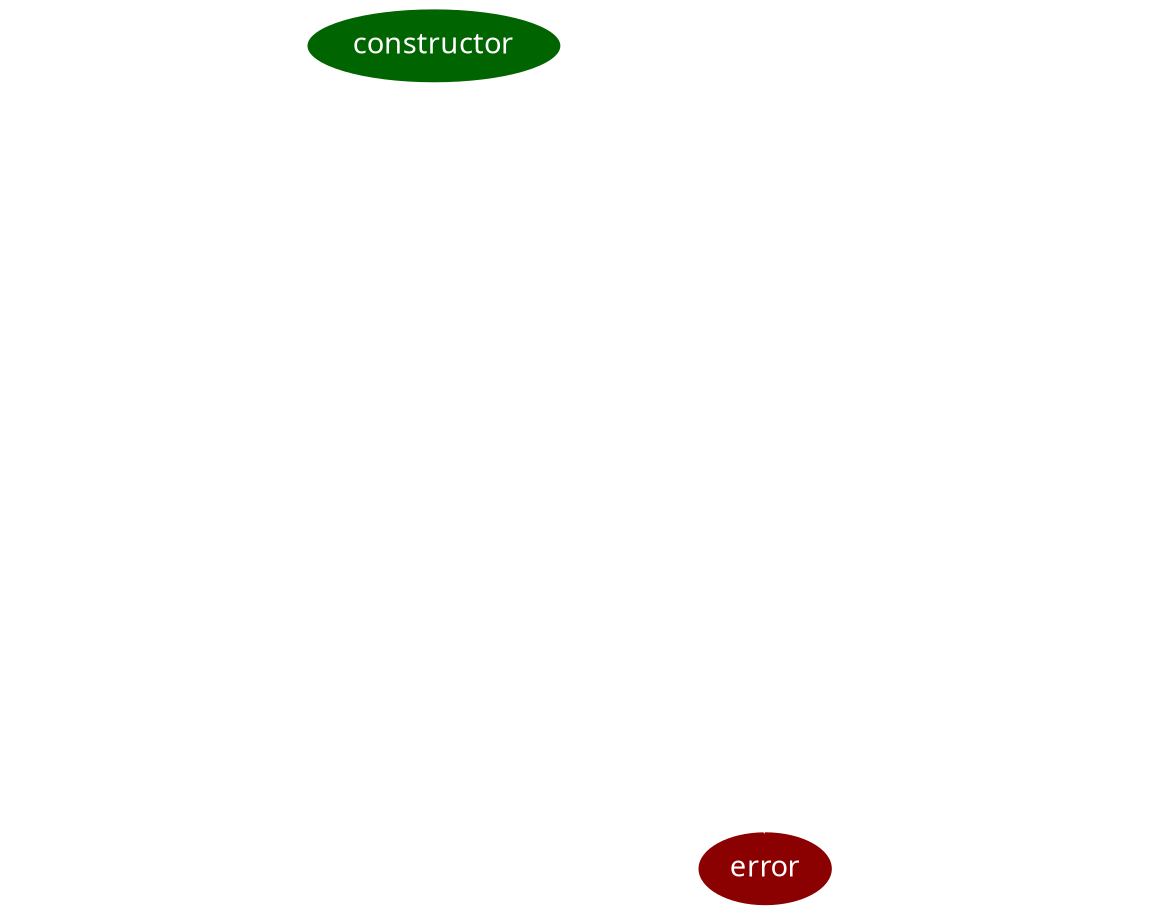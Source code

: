 digraph StateMachine {
	graph [bgcolor=transparent fontpath="/home/leonardo/devel/text/chc_devcon_v/fonts" fontname="OverpassMono-Bold.ttf"]
	node [color=white, fontcolor=white fontpath="/home/leonardo/devel/text/chc_devcon_v/fonts" fontname="OverpassMono-Bold.ttf"];
	edge [color=white, fontcolor=white fontpath="/home/leonardo/devel/text/chc_devcon_v/fonts" fontname="OverpassMono-Bold.ttf"];

	constructor [style=filled, fillcolor=darkgreen]
	error [style=filled, fillcolor=darkred]

	constructor_body [shape=record label="x = 0"]

	f_if [shape=record label="x = 1"]

	g_if [shape=record label="x = 0"]

	invariant_body [shape=record label="assert(x \<= 1)"]

	constructor -> constructor_body
	constructor_body -> interface

	interface -> f_entry
	f_entry -> f_if [label="x = 0"]
	f_if -> f_exit
	f_entry -> f_exit [label="x != 0"]
	f_exit -> interface

	interface -> g_entry
	g_entry -> g_if [label="x = 1"]
	g_if -> g_exit
	g_entry -> g_exit [label="x != 1"]
	g_exit -> interface

	interface -> invariant_entry
	invariant_entry -> invariant_body
	invariant_body -> error [label="x > 1"]
	invariant_body -> invariant_exit [label="x <= 1"]
	invariant_exit -> interface
}
